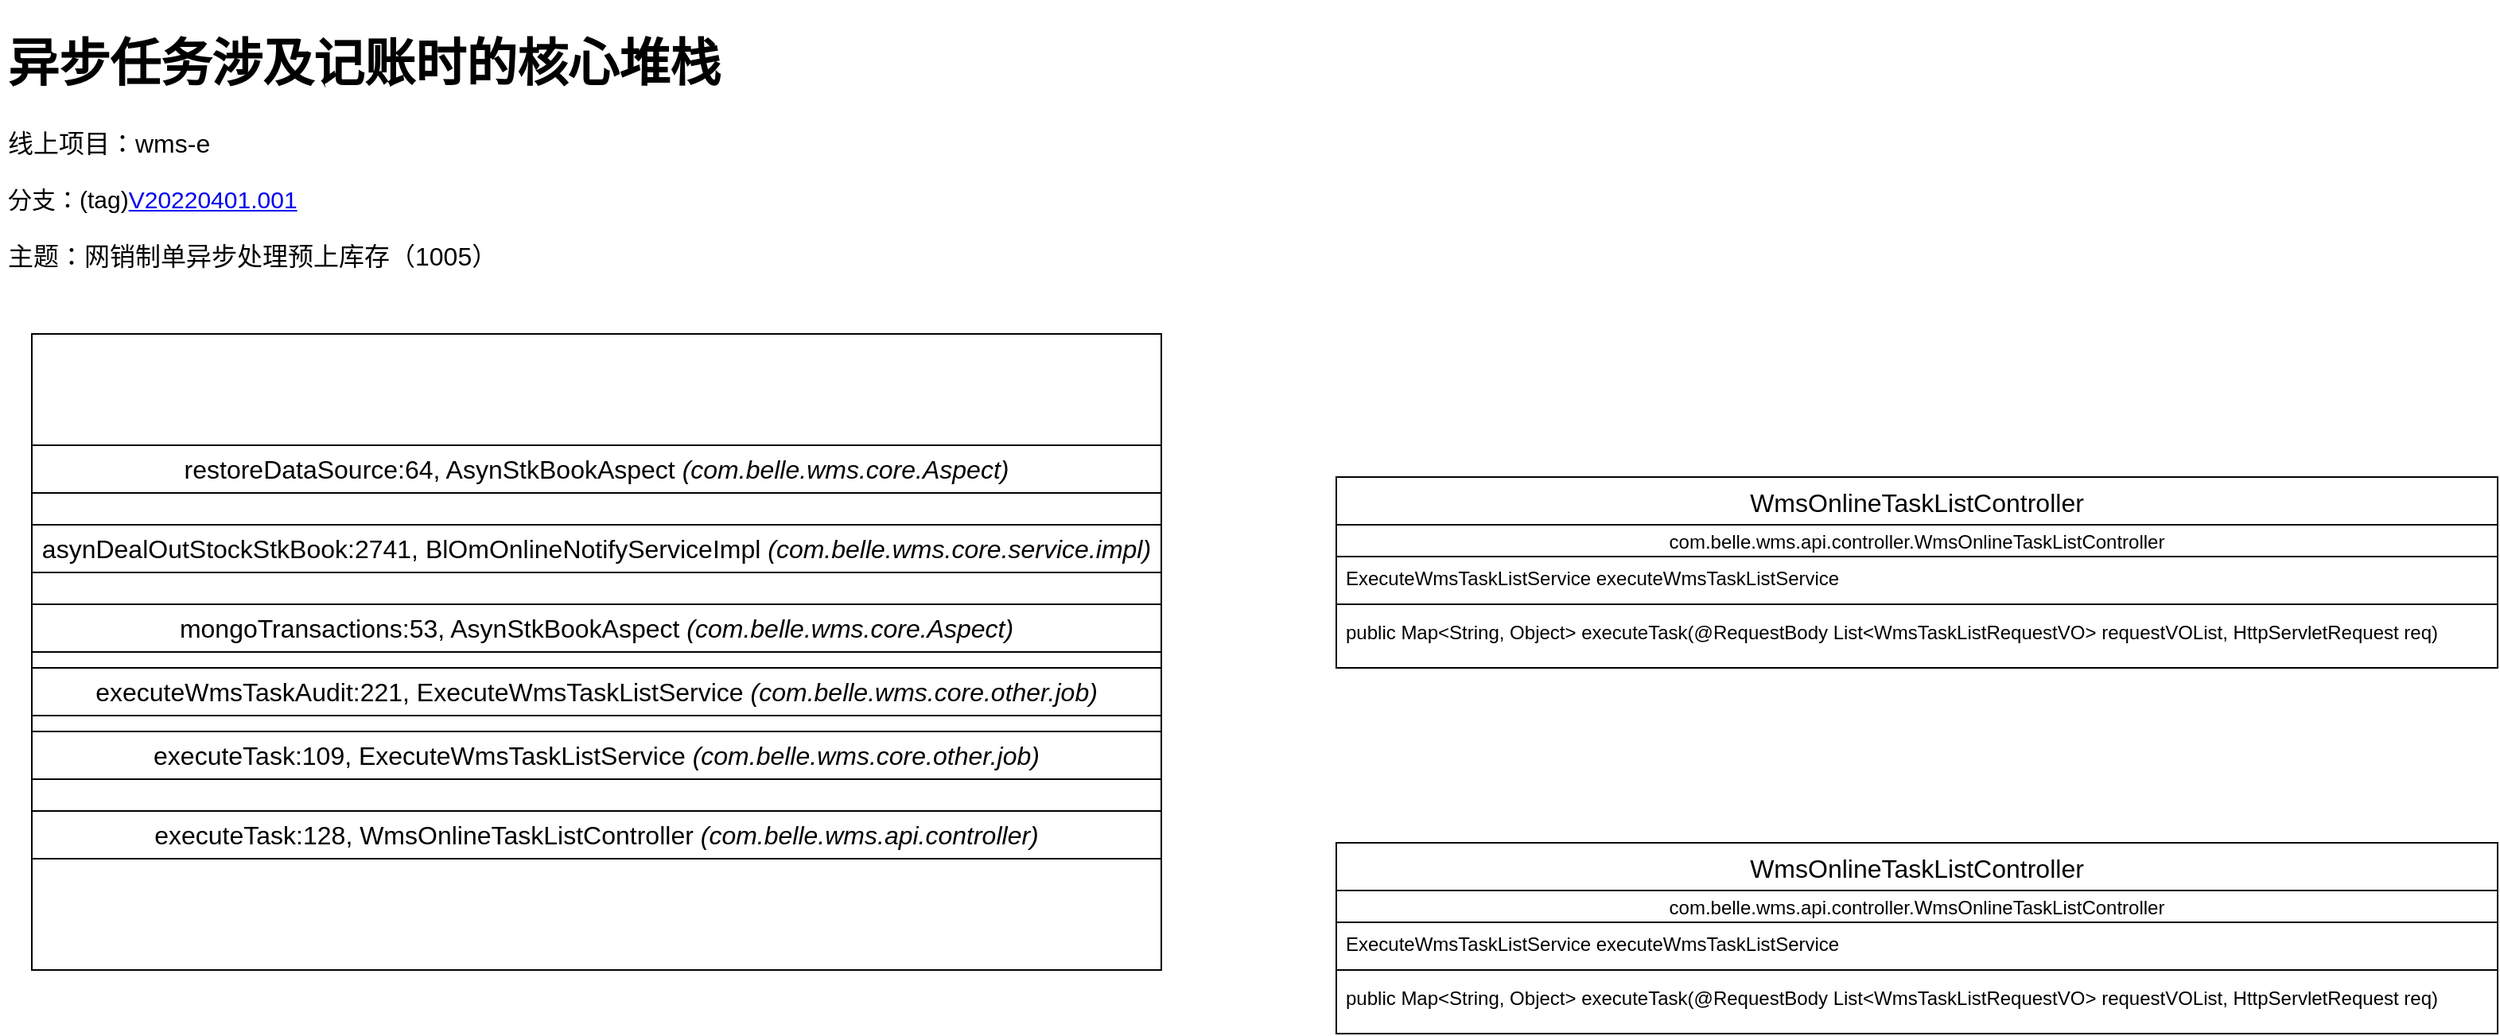 <mxfile version="17.4.4" type="github">
  <diagram id="C5RBs43oDa-KdzZeNtuy" name="Page-1">
    <mxGraphModel dx="1773" dy="1792" grid="1" gridSize="10" guides="1" tooltips="1" connect="1" arrows="1" fold="1" page="1" pageScale="1" pageWidth="827" pageHeight="1169" math="0" shadow="0">
      <root>
        <mxCell id="WIyWlLk6GJQsqaUBKTNV-0" />
        <mxCell id="WIyWlLk6GJQsqaUBKTNV-1" parent="WIyWlLk6GJQsqaUBKTNV-0" />
        <mxCell id="zkfFHV4jXpPFQw0GAbJ--0" value="WmsOnlineTaskListController" style="swimlane;fontStyle=0;align=center;verticalAlign=top;childLayout=stackLayout;horizontal=1;startSize=30;horizontalStack=0;resizeParent=1;resizeLast=0;collapsible=1;marginBottom=0;rounded=0;shadow=0;strokeWidth=1;fontSize=16;" parent="WIyWlLk6GJQsqaUBKTNV-1" vertex="1">
          <mxGeometry x="70" y="10" width="730" height="120" as="geometry">
            <mxRectangle x="220" y="120" width="160" height="26" as="alternateBounds" />
          </mxGeometry>
        </mxCell>
        <mxCell id="7bVZhgkibLFdzbTQ7wJk-0" value="&lt;font style=&quot;font-size: 12px&quot;&gt;com.belle.wms.api.controller.WmsOnlineTaskListController&lt;/font&gt;" style="rounded=0;whiteSpace=wrap;html=1;fontSize=14;" parent="zkfFHV4jXpPFQw0GAbJ--0" vertex="1">
          <mxGeometry y="30" width="730" height="20" as="geometry" />
        </mxCell>
        <mxCell id="zkfFHV4jXpPFQw0GAbJ--1" value="ExecuteWmsTaskListService executeWmsTaskListService" style="text;align=left;verticalAlign=top;spacingLeft=4;spacingRight=4;overflow=hidden;rotatable=0;points=[[0,0.5],[1,0.5]];portConstraint=eastwest;" parent="zkfFHV4jXpPFQw0GAbJ--0" vertex="1">
          <mxGeometry y="50" width="730" height="26" as="geometry" />
        </mxCell>
        <mxCell id="zkfFHV4jXpPFQw0GAbJ--4" value="" style="line;html=1;strokeWidth=1;align=left;verticalAlign=middle;spacingTop=-1;spacingLeft=3;spacingRight=3;rotatable=0;labelPosition=right;points=[];portConstraint=eastwest;" parent="zkfFHV4jXpPFQw0GAbJ--0" vertex="1">
          <mxGeometry y="76" width="730" height="8" as="geometry" />
        </mxCell>
        <mxCell id="zkfFHV4jXpPFQw0GAbJ--5" value="public Map&lt;String, Object&gt; executeTask(@RequestBody List&lt;WmsTaskListRequestVO&gt; requestVOList, HttpServletRequest req)" style="text;align=left;verticalAlign=top;spacingLeft=4;spacingRight=4;overflow=hidden;rotatable=0;points=[[0,0.5],[1,0.5]];portConstraint=eastwest;" parent="zkfFHV4jXpPFQw0GAbJ--0" vertex="1">
          <mxGeometry y="84" width="730" height="26" as="geometry" />
        </mxCell>
        <mxCell id="7bVZhgkibLFdzbTQ7wJk-1" value="WmsOnlineTaskListController" style="swimlane;fontStyle=0;align=center;verticalAlign=top;childLayout=stackLayout;horizontal=1;startSize=30;horizontalStack=0;resizeParent=1;resizeLast=0;collapsible=1;marginBottom=0;rounded=0;shadow=0;strokeWidth=1;fontSize=16;" parent="WIyWlLk6GJQsqaUBKTNV-1" vertex="1">
          <mxGeometry x="70" y="240" width="730" height="120" as="geometry">
            <mxRectangle x="220" y="120" width="160" height="26" as="alternateBounds" />
          </mxGeometry>
        </mxCell>
        <mxCell id="7bVZhgkibLFdzbTQ7wJk-2" value="&lt;font style=&quot;font-size: 12px&quot;&gt;com.belle.wms.api.controller.WmsOnlineTaskListController&lt;/font&gt;" style="rounded=0;whiteSpace=wrap;html=1;fontSize=14;" parent="7bVZhgkibLFdzbTQ7wJk-1" vertex="1">
          <mxGeometry y="30" width="730" height="20" as="geometry" />
        </mxCell>
        <mxCell id="7bVZhgkibLFdzbTQ7wJk-3" value="ExecuteWmsTaskListService executeWmsTaskListService" style="text;align=left;verticalAlign=top;spacingLeft=4;spacingRight=4;overflow=hidden;rotatable=0;points=[[0,0.5],[1,0.5]];portConstraint=eastwest;" parent="7bVZhgkibLFdzbTQ7wJk-1" vertex="1">
          <mxGeometry y="50" width="730" height="26" as="geometry" />
        </mxCell>
        <mxCell id="7bVZhgkibLFdzbTQ7wJk-4" value="" style="line;html=1;strokeWidth=1;align=left;verticalAlign=middle;spacingTop=-1;spacingLeft=3;spacingRight=3;rotatable=0;labelPosition=right;points=[];portConstraint=eastwest;" parent="7bVZhgkibLFdzbTQ7wJk-1" vertex="1">
          <mxGeometry y="76" width="730" height="8" as="geometry" />
        </mxCell>
        <mxCell id="7bVZhgkibLFdzbTQ7wJk-5" value="public Map&lt;String, Object&gt; executeTask(@RequestBody List&lt;WmsTaskListRequestVO&gt; requestVOList, HttpServletRequest req)" style="text;align=left;verticalAlign=top;spacingLeft=4;spacingRight=4;overflow=hidden;rotatable=0;points=[[0,0.5],[1,0.5]];portConstraint=eastwest;" parent="7bVZhgkibLFdzbTQ7wJk-1" vertex="1">
          <mxGeometry y="84" width="730" height="26" as="geometry" />
        </mxCell>
        <mxCell id="7bVZhgkibLFdzbTQ7wJk-6" value="&lt;h1&gt;异步任务涉及记账时的核心堆栈&lt;/h1&gt;&lt;p&gt;线上项目：wms-e&lt;/p&gt;&lt;p&gt;&lt;span style=&quot;font-size: 15px&quot;&gt;分支：(tag)&lt;a href=&quot;https://codeup.aliyun.com/611f154703f23adfbed10829/lesoon-sce-group/lesoon-wms-group/wms-e/tree/V20220401.001&quot;&gt;V20220401.001&lt;/a&gt;&lt;/span&gt;&lt;/p&gt;&lt;p&gt;主题：网销制单异步处理预上库存（1005）&lt;/p&gt;&lt;p&gt;&lt;br&gt;&lt;/p&gt;" style="text;html=1;strokeColor=none;fillColor=none;spacing=5;spacingTop=-20;whiteSpace=wrap;overflow=hidden;rounded=0;fontSize=16;" parent="WIyWlLk6GJQsqaUBKTNV-1" vertex="1">
          <mxGeometry x="-770" y="-280" width="1000" height="190" as="geometry" />
        </mxCell>
        <mxCell id="7bVZhgkibLFdzbTQ7wJk-7" value="" style="rounded=0;whiteSpace=wrap;html=1;fontSize=16;" parent="WIyWlLk6GJQsqaUBKTNV-1" vertex="1">
          <mxGeometry x="-750" y="-80" width="710" height="400" as="geometry" />
        </mxCell>
        <mxCell id="7bVZhgkibLFdzbTQ7wJk-8" value="executeWmsTaskAudit:221, ExecuteWmsTaskListService&amp;nbsp;&lt;i&gt;(com.belle.wms.core.other.job)&lt;/i&gt;" style="rounded=0;whiteSpace=wrap;html=1;fontSize=16;" parent="WIyWlLk6GJQsqaUBKTNV-1" vertex="1">
          <mxGeometry x="-750" y="130" width="710" height="30" as="geometry" />
        </mxCell>
        <mxCell id="7bVZhgkibLFdzbTQ7wJk-9" value="executeTask:109, ExecuteWmsTaskListService&amp;nbsp;&lt;i&gt;(com.belle.wms.core.other.job)&lt;/i&gt;" style="rounded=0;whiteSpace=wrap;html=1;fontSize=16;" parent="WIyWlLk6GJQsqaUBKTNV-1" vertex="1">
          <mxGeometry x="-750" y="170" width="710" height="30" as="geometry" />
        </mxCell>
        <mxCell id="7bVZhgkibLFdzbTQ7wJk-10" value="executeTask:128, WmsOnlineTaskListController &lt;i&gt;(com.belle.wms.api.controller)&lt;/i&gt;" style="rounded=0;whiteSpace=wrap;html=1;fontSize=16;" parent="WIyWlLk6GJQsqaUBKTNV-1" vertex="1">
          <mxGeometry x="-750" y="220" width="710" height="30" as="geometry" />
        </mxCell>
        <mxCell id="7bVZhgkibLFdzbTQ7wJk-11" value="mongoTransactions:53, AsynStkBookAspect&amp;nbsp;&lt;i&gt;(com.belle.wms.core.Aspect)&lt;/i&gt;" style="rounded=0;whiteSpace=wrap;html=1;fontSize=16;" parent="WIyWlLk6GJQsqaUBKTNV-1" vertex="1">
          <mxGeometry x="-750" y="90" width="710" height="30" as="geometry" />
        </mxCell>
        <mxCell id="yvDGjQ9unioEGIqqoInE-0" value="asynDealOutStockStkBook:2741, BlOmOnlineNotifyServiceImpl&amp;nbsp;&lt;i&gt;(com.belle.wms.core.service.impl)&lt;/i&gt;" style="rounded=0;whiteSpace=wrap;html=1;fontSize=16;" vertex="1" parent="WIyWlLk6GJQsqaUBKTNV-1">
          <mxGeometry x="-750" y="40" width="710" height="30" as="geometry" />
        </mxCell>
        <mxCell id="yvDGjQ9unioEGIqqoInE-1" value="restoreDataSource:64, AsynStkBookAspect&amp;nbsp;&lt;i&gt;(com.belle.wms.core.Aspect)&lt;/i&gt;" style="rounded=0;whiteSpace=wrap;html=1;fontSize=16;" vertex="1" parent="WIyWlLk6GJQsqaUBKTNV-1">
          <mxGeometry x="-750" y="-10" width="710" height="30" as="geometry" />
        </mxCell>
      </root>
    </mxGraphModel>
  </diagram>
</mxfile>

